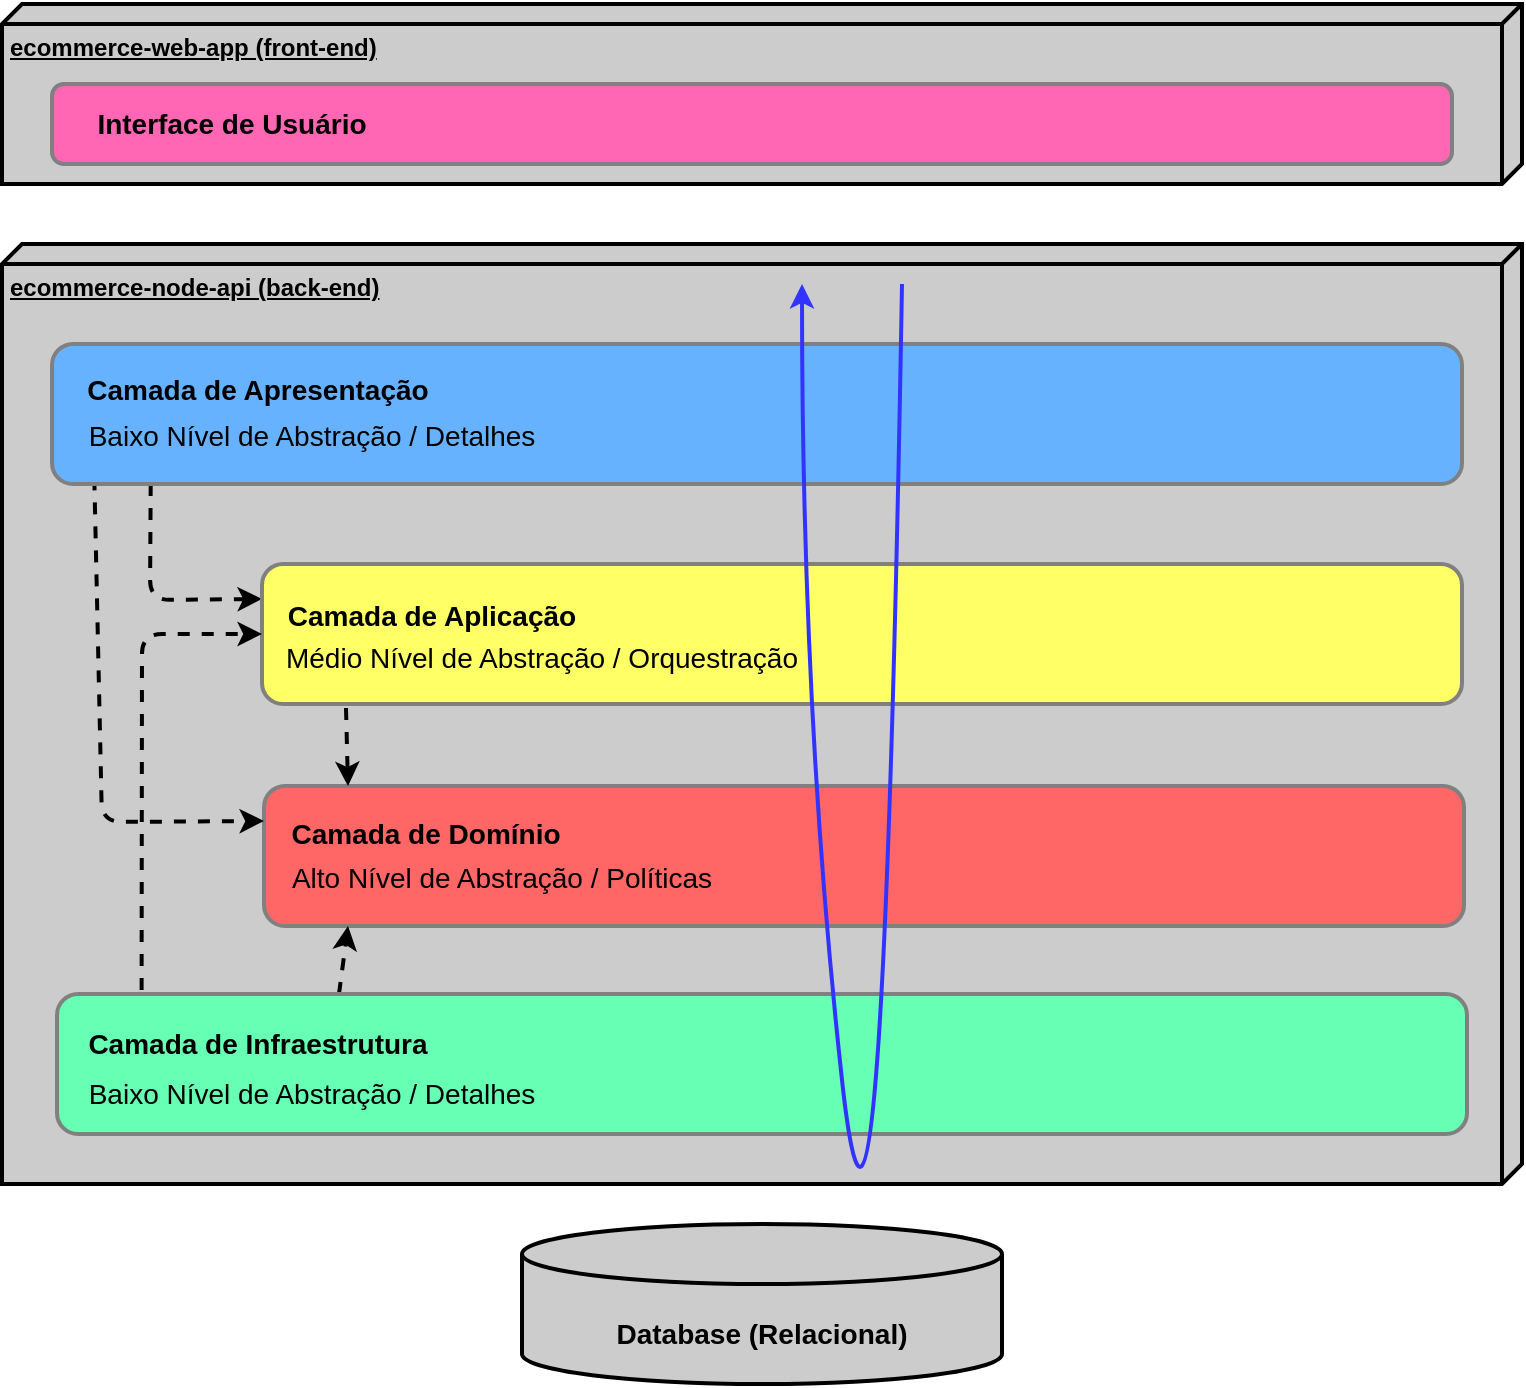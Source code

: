 <mxfile>
    <diagram id="NcIxeV4igUPX3qgqgexm" name="Arquitetura em Camadas">
        <mxGraphModel dx="1013" dy="275" grid="1" gridSize="10" guides="1" tooltips="1" connect="1" arrows="1" fold="1" page="1" pageScale="1" pageWidth="850" pageHeight="1100" math="0" shadow="0">
            <root>
                <mxCell id="0"/>
                <mxCell id="1" parent="0"/>
                <mxCell id="2" value="&lt;b&gt;ecommerce-node-api (back-end)&lt;/b&gt;" style="verticalAlign=top;align=left;spacingTop=8;spacingLeft=2;spacingRight=12;shape=cube;size=10;direction=south;fontStyle=4;html=1;strokeWidth=2;fillColor=#CCCCCC;fontColor=#000000;" parent="1" vertex="1">
                    <mxGeometry x="50" y="140" width="760" height="470" as="geometry"/>
                </mxCell>
                <mxCell id="3" value="&lt;b&gt;ecommerce-web-app (front-end)&lt;/b&gt;" style="verticalAlign=top;align=left;spacingTop=8;spacingLeft=2;spacingRight=12;shape=cube;size=10;direction=south;fontStyle=4;html=1;strokeWidth=2;fillColor=#CCCCCC;fontColor=#000000;" parent="1" vertex="1">
                    <mxGeometry x="50" y="20" width="760" height="90" as="geometry"/>
                </mxCell>
                <mxCell id="6" value="" style="group" parent="1" vertex="1" connectable="0">
                    <mxGeometry x="310" y="630" width="240" height="80" as="geometry"/>
                </mxCell>
                <mxCell id="4" value="" style="shape=cylinder3;whiteSpace=wrap;html=1;boundedLbl=1;backgroundOutline=1;size=15;strokeWidth=2;fontColor=#000000;fillColor=#CCCCCC;" parent="6" vertex="1">
                    <mxGeometry width="240" height="80" as="geometry"/>
                </mxCell>
                <mxCell id="5" value="Database (Relacional)" style="text;html=1;strokeColor=none;fillColor=none;align=center;verticalAlign=middle;whiteSpace=wrap;rounded=0;strokeWidth=2;fontColor=#000000;fontStyle=1;fontSize=14;" parent="6" vertex="1">
                    <mxGeometry x="40" y="40" width="160" height="30" as="geometry"/>
                </mxCell>
                <mxCell id="7" value="" style="rounded=1;whiteSpace=wrap;html=1;strokeWidth=2;fontSize=14;fontColor=#000000;fillColor=#FF6666;strokeColor=#808080;points=[[0,0,0,0,0],[0,0.24,0,0,0],[0,0.5,0,0,0],[0,0.76,0,0,0],[0,1,0,0,0],[0.07,0,0,0,0],[0.07,1,0,0,0],[0.5,0,0,0,0],[0.5,1,0,0,0],[0.75,0,0,0,0],[0.75,1,0,0,0],[1,0,0,0,0],[1,0.26,0,0,0],[1,0.5,0,0,0],[1,0.76,0,0,0],[1,1,0,0,0]];" parent="1" vertex="1">
                    <mxGeometry x="181" y="411" width="600" height="70" as="geometry"/>
                </mxCell>
                <mxCell id="8" value="Camada de Domínio" style="text;html=1;strokeColor=none;fillColor=none;align=center;verticalAlign=middle;whiteSpace=wrap;rounded=0;strokeWidth=2;fontSize=14;fontColor=#000000;fontStyle=1" parent="1" vertex="1">
                    <mxGeometry x="187" y="420" width="150" height="30" as="geometry"/>
                </mxCell>
                <mxCell id="22" style="edgeStyle=none;html=1;exitX=0.07;exitY=1;exitDx=0;exitDy=0;exitPerimeter=0;entryX=0;entryY=0.25;entryDx=0;entryDy=0;fontSize=14;fontColor=#000000;dashed=1;strokeWidth=2;strokeColor=#000000;" parent="1" source="9" target="13" edge="1">
                    <mxGeometry relative="1" as="geometry">
                        <Array as="points">
                            <mxPoint x="124" y="318"/>
                        </Array>
                    </mxGeometry>
                </mxCell>
                <mxCell id="23" style="edgeStyle=none;html=1;exitX=0.03;exitY=0.96;exitDx=0;exitDy=0;exitPerimeter=0;entryX=0;entryY=0.25;entryDx=0;entryDy=0;dashed=1;strokeColor=#000000;strokeWidth=2;fontSize=14;fontColor=#000000;" parent="1" source="9" target="7" edge="1">
                    <mxGeometry relative="1" as="geometry">
                        <Array as="points">
                            <mxPoint x="100" y="429"/>
                        </Array>
                    </mxGeometry>
                </mxCell>
                <mxCell id="9" value="" style="rounded=1;whiteSpace=wrap;html=1;strokeWidth=2;fontSize=14;fontColor=#000000;fillColor=#66B2FF;strokeColor=#808080;points=[[0,0,0,0,0],[0,0.26,0,0,0],[0,0.5,0,0,0],[0,0.74,0,0,0],[0,1,0,0,0],[0.03,0.96,0,0,0],[0.07,1,0,0,0],[0.25,0,0,0,0],[0.5,0,0,0,0],[0.75,0,0,0,0],[0.75,1,0,0,0],[1,0,0,0,0],[1,0.26,0,0,0],[1,0.5,0,0,0],[1,0.76,0,0,0],[1,1,0,0,0]];" parent="1" vertex="1">
                    <mxGeometry x="75" y="190" width="705" height="70" as="geometry"/>
                </mxCell>
                <mxCell id="10" value="Camada de Apresentação" style="text;html=1;strokeColor=none;fillColor=none;align=center;verticalAlign=middle;whiteSpace=wrap;rounded=0;strokeWidth=2;fontSize=14;fontColor=#000000;fontStyle=1" parent="1" vertex="1">
                    <mxGeometry x="88" y="198" width="180" height="30" as="geometry"/>
                </mxCell>
                <mxCell id="11" value="" style="rounded=1;whiteSpace=wrap;html=1;strokeWidth=2;fontSize=14;fontColor=#000000;fillColor=#FF66B3;strokeColor=#808080;" parent="1" vertex="1">
                    <mxGeometry x="75" y="60" width="700" height="40" as="geometry"/>
                </mxCell>
                <mxCell id="12" value="Interface de Usuário" style="text;html=1;strokeColor=none;fillColor=none;align=center;verticalAlign=middle;whiteSpace=wrap;rounded=0;strokeWidth=2;fontSize=14;fontColor=#000000;fontStyle=1" parent="1" vertex="1">
                    <mxGeometry x="90" y="65" width="150" height="30" as="geometry"/>
                </mxCell>
                <mxCell id="26" style="edgeStyle=none;html=1;exitX=0.07;exitY=1;exitDx=0;exitDy=2;exitPerimeter=0;entryX=0.07;entryY=0;entryDx=0;entryDy=0;entryPerimeter=0;dashed=1;strokeColor=#000000;strokeWidth=2;fontSize=14;fontColor=#000000;" parent="1" source="13" target="7" edge="1">
                    <mxGeometry relative="1" as="geometry"/>
                </mxCell>
                <mxCell id="13" value="" style="rounded=1;whiteSpace=wrap;html=1;strokeWidth=2;fontSize=14;fontColor=#000000;fillColor=#FFFF66;strokeColor=#808080;points=[[0,0,0,0,0],[0,0.24,0,0,0],[0,0.5,0,0,0],[0,0.76,0,0,0],[0,1,0,0,0],[0.07,1,0,0,2],[0.25,0,0,0,0],[0.5,0,0,0,0],[0.5,1,0,0,0],[0.75,0,0,0,0],[0.75,1,0,0,0],[1,0,0,0,0],[1,0.26,0,0,0],[1,0.5,0,0,0],[1,0.76,0,0,0],[1,1,0,0,0]];" parent="1" vertex="1">
                    <mxGeometry x="180" y="300" width="600" height="70" as="geometry"/>
                </mxCell>
                <mxCell id="14" value="Camada de Aplicação" style="text;html=1;strokeColor=none;fillColor=none;align=center;verticalAlign=middle;whiteSpace=wrap;rounded=0;strokeWidth=2;fontSize=14;fontColor=#000000;fontStyle=1" parent="1" vertex="1">
                    <mxGeometry x="190" y="311" width="150" height="30" as="geometry"/>
                </mxCell>
                <mxCell id="28" style="edgeStyle=none;html=1;exitX=0.06;exitY=0;exitDx=0;exitDy=-2;exitPerimeter=0;entryX=0;entryY=0.5;entryDx=0;entryDy=0;entryPerimeter=0;dashed=1;strokeColor=#000000;strokeWidth=2;fontSize=14;fontColor=#000000;" parent="1" source="15" target="13" edge="1">
                    <mxGeometry relative="1" as="geometry">
                        <Array as="points">
                            <mxPoint x="120" y="335"/>
                        </Array>
                    </mxGeometry>
                </mxCell>
                <mxCell id="30" style="edgeStyle=none;html=1;exitX=0.2;exitY=0;exitDx=0;exitDy=0;exitPerimeter=0;entryX=0.07;entryY=1;entryDx=0;entryDy=0;entryPerimeter=0;dashed=1;strokeColor=#000000;strokeWidth=2;fontSize=14;fontColor=#000000;" parent="1" source="15" target="7" edge="1">
                    <mxGeometry relative="1" as="geometry"/>
                </mxCell>
                <mxCell id="15" value="" style="rounded=1;whiteSpace=wrap;html=1;strokeWidth=2;fontSize=14;fontColor=#000000;fillColor=#66FFB3;strokeColor=#808080;points=[[0,0,0,0,0],[0,0.26,0,0,0],[0,0.5,0,0,0],[0,0.74,0,0,0],[0,1,0,0,0],[0.06,0,0,0,-2],[0.2,0,0,0,0],[0.25,1,0,0,0],[0.5,1,0,0,0],[0.75,0,0,0,0],[0.75,1,0,0,0],[1,0,0,0,0],[1,0.26,0,0,0],[1,0.5,0,0,0],[1,0.76,0,0,0],[1,1,0,0,0]];" parent="1" vertex="1">
                    <mxGeometry x="77.5" y="515" width="705" height="70" as="geometry"/>
                </mxCell>
                <mxCell id="16" value="Camada de Infraestrutura" style="text;html=1;strokeColor=none;fillColor=none;align=center;verticalAlign=middle;whiteSpace=wrap;rounded=0;strokeWidth=2;fontSize=14;fontColor=#000000;fontStyle=1" parent="1" vertex="1">
                    <mxGeometry x="88" y="525" width="180" height="30" as="geometry"/>
                </mxCell>
                <mxCell id="19" value="Alto Nível de Abstração / Políticas" style="text;html=1;strokeColor=none;fillColor=none;align=center;verticalAlign=middle;whiteSpace=wrap;rounded=0;strokeWidth=2;fontSize=14;fontColor=#000000;" parent="1" vertex="1">
                    <mxGeometry x="190" y="442" width="220" height="30" as="geometry"/>
                </mxCell>
                <mxCell id="21" value="Baixo Nível de Abstração / Detalhes" style="text;html=1;strokeColor=none;fillColor=none;align=center;verticalAlign=middle;whiteSpace=wrap;rounded=0;strokeWidth=2;fontSize=14;fontColor=#000000;" parent="1" vertex="1">
                    <mxGeometry x="90" y="221" width="230" height="30" as="geometry"/>
                </mxCell>
                <mxCell id="31" value="" style="curved=1;endArrow=classic;html=1;strokeColor=#3333FF;strokeWidth=2;fontSize=14;fontColor=#000000;" parent="1" edge="1">
                    <mxGeometry width="50" height="50" relative="1" as="geometry">
                        <mxPoint x="500" y="160" as="sourcePoint"/>
                        <mxPoint x="450" y="160" as="targetPoint"/>
                        <Array as="points">
                            <mxPoint x="490" y="740"/>
                            <mxPoint x="450" y="376"/>
                        </Array>
                    </mxGeometry>
                </mxCell>
                <mxCell id="32" value="Baixo Nível de Abstração / Detalhes" style="text;html=1;strokeColor=none;fillColor=none;align=center;verticalAlign=middle;whiteSpace=wrap;rounded=0;strokeWidth=2;fontSize=14;fontColor=#000000;" parent="1" vertex="1">
                    <mxGeometry x="90" y="550" width="230" height="30" as="geometry"/>
                </mxCell>
                <mxCell id="33" value="Médio Nível de Abstração / Orquestração" style="text;html=1;strokeColor=none;fillColor=none;align=center;verticalAlign=middle;whiteSpace=wrap;rounded=0;strokeWidth=2;fontSize=14;fontColor=#000000;" parent="1" vertex="1">
                    <mxGeometry x="190" y="332" width="260" height="30" as="geometry"/>
                </mxCell>
            </root>
        </mxGraphModel>
    </diagram>
    <diagram name="Arquitetura Hexagonal" id="5hUa_UCPRQJtNCDU53TI">
        <mxGraphModel dx="1077" dy="330" grid="1" gridSize="10" guides="1" tooltips="1" connect="1" arrows="1" fold="1" page="1" pageScale="1" pageWidth="850" pageHeight="1100" math="0" shadow="0">
            <root>
                <mxCell id="a5ceSEgB5ru1mALh6doU-0"/>
                <mxCell id="a5ceSEgB5ru1mALh6doU-1" parent="a5ceSEgB5ru1mALh6doU-0"/>
                <mxCell id="a5ceSEgB5ru1mALh6doU-2" value="&lt;b&gt;ecommerce-node-api (back-end)&lt;/b&gt;" style="verticalAlign=top;align=left;spacingTop=8;spacingLeft=2;spacingRight=12;shape=cube;size=10;direction=south;fontStyle=4;html=1;strokeWidth=2;fillColor=#CCCCCC;fontColor=#000000;" parent="a5ceSEgB5ru1mALh6doU-1" vertex="1">
                    <mxGeometry x="50" y="140" width="760" height="540" as="geometry"/>
                </mxCell>
                <mxCell id="a5ceSEgB5ru1mALh6doU-3" value="&lt;b&gt;ecommerce-web-app (front-end)&lt;/b&gt;" style="verticalAlign=top;align=left;spacingTop=8;spacingLeft=2;spacingRight=12;shape=cube;size=10;direction=south;fontStyle=4;html=1;strokeWidth=2;fillColor=#CCCCCC;fontColor=#000000;" parent="a5ceSEgB5ru1mALh6doU-1" vertex="1">
                    <mxGeometry x="50" y="20" width="760" height="90" as="geometry"/>
                </mxCell>
                <mxCell id="a5ceSEgB5ru1mALh6doU-4" value="" style="group" parent="a5ceSEgB5ru1mALh6doU-1" vertex="1" connectable="0">
                    <mxGeometry x="305" y="690" width="240" height="80" as="geometry"/>
                </mxCell>
                <mxCell id="a5ceSEgB5ru1mALh6doU-5" value="" style="shape=cylinder3;whiteSpace=wrap;html=1;boundedLbl=1;backgroundOutline=1;size=15;strokeWidth=2;fontColor=#000000;fillColor=#CCCCCC;" parent="a5ceSEgB5ru1mALh6doU-4" vertex="1">
                    <mxGeometry width="240" height="80" as="geometry"/>
                </mxCell>
                <mxCell id="a5ceSEgB5ru1mALh6doU-6" value="Database (Relacional)" style="text;html=1;strokeColor=none;fillColor=none;align=center;verticalAlign=middle;whiteSpace=wrap;rounded=0;strokeWidth=2;fontColor=#000000;fontStyle=1;fontSize=14;" parent="a5ceSEgB5ru1mALh6doU-4" vertex="1">
                    <mxGeometry x="40" y="40" width="160" height="30" as="geometry"/>
                </mxCell>
                <mxCell id="a5ceSEgB5ru1mALh6doU-13" value="" style="rounded=1;whiteSpace=wrap;html=1;strokeWidth=2;fontSize=14;fontColor=#000000;fillColor=#FF66B3;strokeColor=#808080;" parent="a5ceSEgB5ru1mALh6doU-1" vertex="1">
                    <mxGeometry x="75" y="60" width="700" height="40" as="geometry"/>
                </mxCell>
                <mxCell id="a5ceSEgB5ru1mALh6doU-14" value="Interface de Usuário" style="text;html=1;strokeColor=none;fillColor=none;align=center;verticalAlign=middle;whiteSpace=wrap;rounded=0;strokeWidth=2;fontSize=14;fontColor=#000000;fontStyle=1" parent="a5ceSEgB5ru1mALh6doU-1" vertex="1">
                    <mxGeometry x="90" y="65" width="150" height="30" as="geometry"/>
                </mxCell>
                <mxCell id="nEcgfD19k0Vzt9lSfqUB-2" value="" style="shape=hexagon;perimeter=hexagonPerimeter2;whiteSpace=wrap;html=1;fixedSize=1;rounded=1;strokeColor=#000000;strokeWidth=2;fontSize=12;fillColor=#66B2FF;size=117.5;gradientColor=#66FFB3;gradientDirection=south;" parent="a5ceSEgB5ru1mALh6doU-1" vertex="1">
                    <mxGeometry x="82.5" y="180" width="695" height="480" as="geometry"/>
                </mxCell>
                <mxCell id="VoVbzXWqvfWPl7-xPM-X-1" style="edgeStyle=none;html=1;exitX=0.5;exitY=1;exitDx=0;exitDy=0;entryX=0.5;entryY=1;entryDx=0;entryDy=0;dashed=1;strokeColor=#000000;strokeWidth=2;fontSize=12;startArrow=none;startFill=0;endArrow=classic;endFill=1;" parent="a5ceSEgB5ru1mALh6doU-1" source="nEcgfD19k0Vzt9lSfqUB-0" target="BlIURfscVi9vo4NpXkq7-0" edge="1">
                    <mxGeometry relative="1" as="geometry"/>
                </mxCell>
                <mxCell id="nEcgfD19k0Vzt9lSfqUB-0" value="" style="shape=hexagon;perimeter=hexagonPerimeter2;whiteSpace=wrap;html=1;fixedSize=1;rounded=1;strokeColor=#000000;strokeWidth=2;fontSize=12;fillColor=#FFFF66;size=85;dashed=1;" parent="a5ceSEgB5ru1mALh6doU-1" vertex="1">
                    <mxGeometry x="180" y="240" width="500" height="360" as="geometry"/>
                </mxCell>
                <mxCell id="BlIURfscVi9vo4NpXkq7-0" value="" style="shape=hexagon;perimeter=hexagonPerimeter2;whiteSpace=wrap;html=1;fixedSize=1;size=50.0;rounded=1;fillColor=#FF6666;strokeWidth=2;strokeColor=#000000;" parent="a5ceSEgB5ru1mALh6doU-1" vertex="1">
                    <mxGeometry x="285" y="321" width="290" height="198" as="geometry"/>
                </mxCell>
                <mxCell id="a5ceSEgB5ru1mALh6doU-8" value="&lt;font style=&quot;font-size: 12px;&quot;&gt;Camada de Domínio&lt;/font&gt;" style="text;html=1;strokeColor=none;fillColor=none;align=center;verticalAlign=middle;whiteSpace=wrap;rounded=0;strokeWidth=2;fontSize=14;fontColor=#000000;fontStyle=1" parent="a5ceSEgB5ru1mALh6doU-1" vertex="1">
                    <mxGeometry x="300" y="390" width="150" height="30" as="geometry"/>
                </mxCell>
                <mxCell id="a5ceSEgB5ru1mALh6doU-22" value="Alto Nível de Abstração / Políticas" style="text;html=1;strokeColor=none;fillColor=none;align=center;verticalAlign=middle;whiteSpace=wrap;rounded=0;strokeWidth=2;fontSize=12;fontColor=#000000;" parent="a5ceSEgB5ru1mALh6doU-1" vertex="1">
                    <mxGeometry x="302" y="412" width="208" height="30" as="geometry"/>
                </mxCell>
                <mxCell id="a5ceSEgB5ru1mALh6doU-17" value="Camada de Aplicação" style="text;html=1;strokeColor=none;fillColor=none;align=center;verticalAlign=middle;whiteSpace=wrap;rounded=0;strokeWidth=2;fontSize=12;fontColor=#000000;fontStyle=1" parent="a5ceSEgB5ru1mALh6doU-1" vertex="1">
                    <mxGeometry x="264" y="245" width="135" height="30" as="geometry"/>
                </mxCell>
                <mxCell id="a5ceSEgB5ru1mALh6doU-26" value="&lt;font style=&quot;font-size: 12px;&quot;&gt;Médio Nível de Abstração &lt;br&gt;Orquestração&lt;/font&gt;" style="text;html=1;strokeColor=none;fillColor=none;align=center;verticalAlign=middle;whiteSpace=wrap;rounded=0;strokeWidth=2;fontSize=14;fontColor=#000000;" parent="a5ceSEgB5ru1mALh6doU-1" vertex="1">
                    <mxGeometry x="244" y="274" width="170" height="30" as="geometry"/>
                </mxCell>
                <mxCell id="a5ceSEgB5ru1mALh6doU-21" value="Camada de Infraestrutura" style="text;html=1;strokeColor=none;fillColor=none;align=center;verticalAlign=middle;whiteSpace=wrap;rounded=0;strokeWidth=2;fontSize=12;fontColor=#000000;fontStyle=1" parent="a5ceSEgB5ru1mALh6doU-1" vertex="1">
                    <mxGeometry x="193" y="605" width="157" height="30" as="geometry"/>
                </mxCell>
                <mxCell id="a5ceSEgB5ru1mALh6doU-25" value="Baixo Nível de Abstração / Detalhes" style="text;html=1;strokeColor=none;fillColor=none;align=center;verticalAlign=middle;whiteSpace=wrap;rounded=0;strokeWidth=2;fontSize=12;fontColor=#000000;" parent="a5ceSEgB5ru1mALh6doU-1" vertex="1">
                    <mxGeometry x="198" y="628" width="195" height="30" as="geometry"/>
                </mxCell>
                <mxCell id="a5ceSEgB5ru1mALh6doU-12" value="Camada de Apresentação" style="text;html=1;strokeColor=none;fillColor=none;align=center;verticalAlign=middle;whiteSpace=wrap;rounded=0;strokeWidth=2;fontSize=12;fontColor=#000000;fontStyle=1" parent="a5ceSEgB5ru1mALh6doU-1" vertex="1">
                    <mxGeometry x="199" y="181" width="157" height="30" as="geometry"/>
                </mxCell>
                <mxCell id="a5ceSEgB5ru1mALh6doU-23" value="Baixo Nível de Abstração / Detalhes" style="text;html=1;strokeColor=none;fillColor=none;align=center;verticalAlign=middle;whiteSpace=wrap;rounded=0;strokeWidth=2;fontSize=12;fontColor=#000000;" parent="a5ceSEgB5ru1mALh6doU-1" vertex="1">
                    <mxGeometry x="201" y="204" width="195" height="30" as="geometry"/>
                </mxCell>
                <mxCell id="mzOYnbpUx_bTrC2Qeutc-0" style="edgeStyle=none;html=1;exitX=0;exitY=0.5;exitDx=0;exitDy=0;entryX=0;entryY=0.5;entryDx=0;entryDy=0;fontSize=12;endArrow=none;endFill=0;strokeColor=#000000;" parent="a5ceSEgB5ru1mALh6doU-1" source="nEcgfD19k0Vzt9lSfqUB-2" target="nEcgfD19k0Vzt9lSfqUB-0" edge="1">
                    <mxGeometry relative="1" as="geometry"/>
                </mxCell>
                <mxCell id="fo-dEdsPc-0iivknXwb3-0" style="edgeStyle=none;html=1;exitX=1;exitY=0.5;exitDx=0;exitDy=0;strokeColor=#000000;fontSize=12;endArrow=none;endFill=0;" parent="a5ceSEgB5ru1mALh6doU-1" source="nEcgfD19k0Vzt9lSfqUB-2" target="nEcgfD19k0Vzt9lSfqUB-0" edge="1">
                    <mxGeometry relative="1" as="geometry"/>
                </mxCell>
                <mxCell id="fo-dEdsPc-0iivknXwb3-1" value="&lt;font style=&quot;font-size: 12px;&quot;&gt;Casos de Uso&lt;/font&gt;" style="text;html=1;strokeColor=none;fillColor=none;align=center;verticalAlign=middle;whiteSpace=wrap;rounded=0;strokeWidth=2;fontSize=14;fontColor=#000000;fontStyle=5" parent="a5ceSEgB5ru1mALh6doU-1" vertex="1">
                    <mxGeometry x="230" y="321" width="83" height="30" as="geometry"/>
                </mxCell>
                <mxCell id="2B5IFzVCbk_TZSwx4qiM-0" style="edgeStyle=none;html=1;exitX=0.5;exitY=0;exitDx=0;exitDy=0;entryX=0.5;entryY=0;entryDx=0;entryDy=0;strokeColor=#000000;fontSize=12;endArrow=classic;endFill=1;strokeWidth=2;dashed=1;startArrow=none;startFill=0;" parent="a5ceSEgB5ru1mALh6doU-1" source="nEcgfD19k0Vzt9lSfqUB-2" target="nEcgfD19k0Vzt9lSfqUB-0" edge="1">
                    <mxGeometry relative="1" as="geometry"/>
                </mxCell>
                <mxCell id="2B5IFzVCbk_TZSwx4qiM-1" style="edgeStyle=none;html=1;exitX=0.5;exitY=0;exitDx=0;exitDy=0;entryX=0.5;entryY=0;entryDx=0;entryDy=0;dashed=1;strokeColor=#000000;strokeWidth=2;fontSize=12;startArrow=none;startFill=0;endArrow=classic;endFill=1;" parent="a5ceSEgB5ru1mALh6doU-1" source="nEcgfD19k0Vzt9lSfqUB-0" target="BlIURfscVi9vo4NpXkq7-0" edge="1">
                    <mxGeometry relative="1" as="geometry"/>
                </mxCell>
                <mxCell id="a5ceSEgB5ru1mALh6doU-24" value="" style="curved=1;endArrow=classic;html=1;strokeColor=#3333FF;strokeWidth=2;fontSize=14;fontColor=#000000;" parent="a5ceSEgB5ru1mALh6doU-1" edge="1">
                    <mxGeometry width="50" height="50" relative="1" as="geometry">
                        <mxPoint x="550" y="160" as="sourcePoint"/>
                        <mxPoint x="500" y="160" as="targetPoint"/>
                        <Array as="points">
                            <mxPoint x="550" y="850"/>
                            <mxPoint x="500" y="376"/>
                        </Array>
                    </mxGeometry>
                </mxCell>
                <mxCell id="VoVbzXWqvfWPl7-xPM-X-0" style="edgeStyle=none;html=1;exitX=0.5;exitY=1;exitDx=0;exitDy=0;dashed=1;strokeColor=#000000;strokeWidth=2;fontSize=12;startArrow=none;startFill=0;endArrow=classic;endFill=1;" parent="a5ceSEgB5ru1mALh6doU-1" source="nEcgfD19k0Vzt9lSfqUB-2" target="nEcgfD19k0Vzt9lSfqUB-0" edge="1">
                    <mxGeometry relative="1" as="geometry"/>
                </mxCell>
                <mxCell id="VoVbzXWqvfWPl7-xPM-X-2" style="edgeStyle=none;html=1;exitX=0.5;exitY=1;exitDx=0;exitDy=0;dashed=1;strokeColor=#000000;strokeWidth=2;fontSize=12;startArrow=none;startFill=0;endArrow=classic;endFill=1;" parent="a5ceSEgB5ru1mALh6doU-1" source="nEcgfD19k0Vzt9lSfqUB-0" target="BlIURfscVi9vo4NpXkq7-0" edge="1">
                    <mxGeometry relative="1" as="geometry"/>
                </mxCell>
                <mxCell id="b1qgWV-y8Ma1u2akuymu-0" value="" style="rounded=1;whiteSpace=wrap;html=1;strokeWidth=2;fontSize=14;fontColor=#000000;fillColor=#FF6666;strokeColor=#808080;points=[[0,0,0,0,0],[0,0.24,0,0,0],[0,0.5,0,0,0],[0,0.76,0,0,0],[0,1,0,0,0],[0.07,0,0,0,0],[0.07,1,0,0,0],[0.5,0,0,0,0],[0.5,1,0,0,0],[0.75,0,0,0,0],[0.75,1,0,0,0],[1,0,0,0,0],[1,0.26,0,0,0],[1,0.5,0,0,0],[1,0.76,0,0,0],[1,1,0,0,0]];" parent="a5ceSEgB5ru1mALh6doU-1" vertex="1">
                    <mxGeometry x="275" y="840" width="320" height="70" as="geometry"/>
                </mxCell>
                <mxCell id="b1qgWV-y8Ma1u2akuymu-1" value="Camada de Domínio" style="text;html=1;strokeColor=none;fillColor=none;align=center;verticalAlign=middle;whiteSpace=wrap;rounded=0;strokeWidth=2;fontSize=14;fontColor=#000000;fontStyle=1" parent="a5ceSEgB5ru1mALh6doU-1" vertex="1">
                    <mxGeometry x="281" y="849" width="150" height="30" as="geometry"/>
                </mxCell>
                <mxCell id="b1qgWV-y8Ma1u2akuymu-2" value="Alto Nível de Abstração / Políticas" style="text;html=1;strokeColor=none;fillColor=none;align=center;verticalAlign=middle;whiteSpace=wrap;rounded=0;strokeWidth=2;fontSize=14;fontColor=#000000;" parent="a5ceSEgB5ru1mALh6doU-1" vertex="1">
                    <mxGeometry x="284" y="871" width="220" height="30" as="geometry"/>
                </mxCell>
                <mxCell id="nyb7NT9nLW7lzBMd1AiT-0" value="" style="rounded=1;whiteSpace=wrap;html=1;strokeWidth=2;fontSize=14;fontColor=#000000;fillColor=#FFFF66;strokeColor=#808080;points=[[0,0,0,0,0],[0,0.24,0,0,0],[0,0.5,0,0,0],[0,0.76,0,0,0],[0,1,0,0,0],[0.07,1,0,0,2],[0.25,0,0,0,0],[0.5,0,0,0,0],[0.5,1,0,0,0],[0.75,0,0,0,0],[0.75,1,0,0,0],[1,0,0,0,0],[1,0.26,0,0,0],[1,0.5,0,0,0],[1,0.76,0,0,0],[1,1,0,0,0]];" parent="a5ceSEgB5ru1mALh6doU-1" vertex="1">
                    <mxGeometry x="195" y="910" width="480" height="70" as="geometry"/>
                </mxCell>
                <mxCell id="nyb7NT9nLW7lzBMd1AiT-1" value="Camada de Aplicação" style="text;html=1;strokeColor=none;fillColor=none;align=center;verticalAlign=middle;whiteSpace=wrap;rounded=0;strokeWidth=2;fontSize=14;fontColor=#000000;fontStyle=1" parent="a5ceSEgB5ru1mALh6doU-1" vertex="1">
                    <mxGeometry x="205" y="921" width="150" height="30" as="geometry"/>
                </mxCell>
                <mxCell id="nyb7NT9nLW7lzBMd1AiT-2" value="Médio Nível de Abstração / Orquestração" style="text;html=1;strokeColor=none;fillColor=none;align=center;verticalAlign=middle;whiteSpace=wrap;rounded=0;strokeWidth=2;fontSize=14;fontColor=#000000;" parent="a5ceSEgB5ru1mALh6doU-1" vertex="1">
                    <mxGeometry x="205" y="942" width="260" height="30" as="geometry"/>
                </mxCell>
                <mxCell id="2T_e17wknQFwUHc9we9k-0" value="" style="rounded=1;whiteSpace=wrap;html=1;strokeWidth=2;fontSize=14;fontColor=#000000;fillColor=#66B2FF;strokeColor=#808080;points=[[0,0,0,0,0],[0,0.26,0,0,0],[0,0.5,0,0,0],[0,0.74,0,0,0],[0,1,0,0,0],[0.03,0.96,0,0,0],[0.07,1,0,0,0],[0.25,0,0,0,0],[0.5,0,0,0,0],[0.75,0,0,0,0],[0.75,1,0,0,0],[1,0,0,0,0],[1,0.26,0,0,0],[1,0.5,0,0,0],[1,0.76,0,0,0],[1,1,0,0,0]];" parent="a5ceSEgB5ru1mALh6doU-1" vertex="1">
                    <mxGeometry x="85" y="980" width="360" height="70" as="geometry"/>
                </mxCell>
                <mxCell id="2T_e17wknQFwUHc9we9k-1" value="Camada de Apresentação" style="text;html=1;strokeColor=none;fillColor=none;align=center;verticalAlign=middle;whiteSpace=wrap;rounded=0;strokeWidth=2;fontSize=14;fontColor=#000000;fontStyle=1" parent="a5ceSEgB5ru1mALh6doU-1" vertex="1">
                    <mxGeometry x="99" y="988" width="180" height="30" as="geometry"/>
                </mxCell>
                <mxCell id="2T_e17wknQFwUHc9we9k-2" value="Baixo Nível de Abstração / Detalhes" style="text;html=1;strokeColor=none;fillColor=none;align=center;verticalAlign=middle;whiteSpace=wrap;rounded=0;strokeWidth=2;fontSize=14;fontColor=#000000;" parent="a5ceSEgB5ru1mALh6doU-1" vertex="1">
                    <mxGeometry x="101" y="1011" width="230" height="30" as="geometry"/>
                </mxCell>
                <mxCell id="8Rp_jihqbUyUrPVsjW61-0" value="" style="rounded=1;whiteSpace=wrap;html=1;strokeWidth=2;fontSize=14;fontColor=#000000;fillColor=#66FFB3;strokeColor=#808080;points=[[0,0,0,0,0],[0,0.26,0,0,0],[0,0.5,0,0,0],[0,0.74,0,0,0],[0,1,0,0,0],[0.06,0,0,0,-2],[0.2,0,0,0,0],[0.25,1,0,0,0],[0.5,1,0,0,0],[0.75,0,0,0,0],[0.75,1,0,0,0],[1,0,0,0,0],[1,0.26,0,0,0],[1,0.5,0,0,0],[1,0.76,0,0,0],[1,1,0,0,0]];" parent="a5ceSEgB5ru1mALh6doU-1" vertex="1">
                    <mxGeometry x="445" y="980" width="330" height="70" as="geometry"/>
                </mxCell>
                <mxCell id="8Rp_jihqbUyUrPVsjW61-1" value="Camada de Infraestrutura" style="text;html=1;strokeColor=none;fillColor=none;align=center;verticalAlign=middle;whiteSpace=wrap;rounded=0;strokeWidth=2;fontSize=14;fontColor=#000000;fontStyle=1" parent="a5ceSEgB5ru1mALh6doU-1" vertex="1">
                    <mxGeometry x="455.5" y="990" width="180" height="30" as="geometry"/>
                </mxCell>
                <mxCell id="8Rp_jihqbUyUrPVsjW61-2" value="Baixo Nível de Abstração / Detalhes" style="text;html=1;strokeColor=none;fillColor=none;align=center;verticalAlign=middle;whiteSpace=wrap;rounded=0;strokeWidth=2;fontSize=14;fontColor=#000000;" parent="a5ceSEgB5ru1mALh6doU-1" vertex="1">
                    <mxGeometry x="457.5" y="1015" width="230" height="30" as="geometry"/>
                </mxCell>
            </root>
        </mxGraphModel>
    </diagram>
</mxfile>